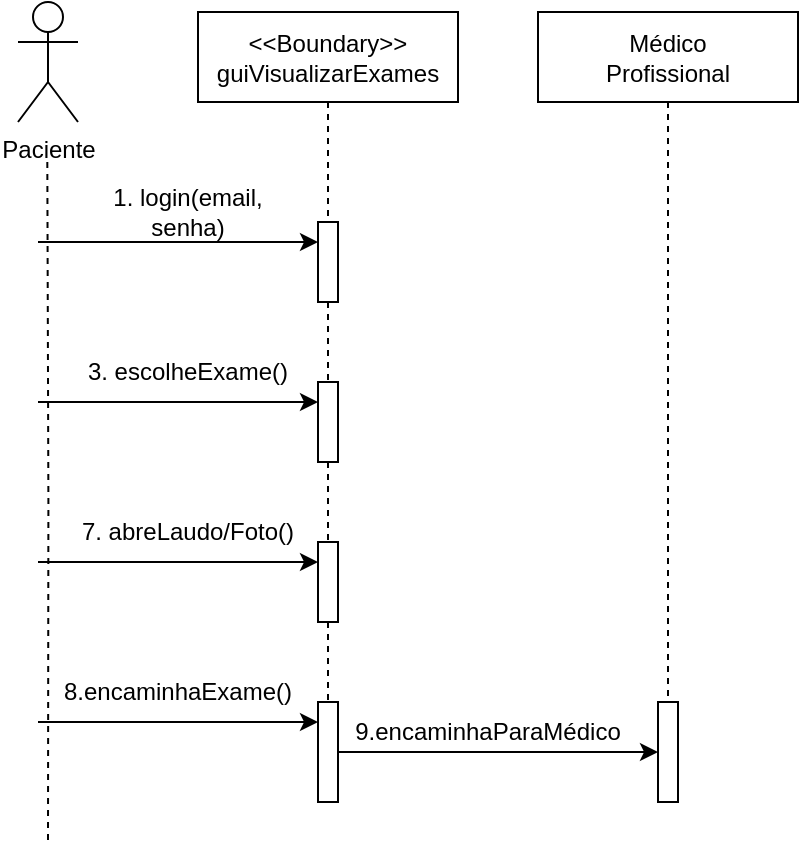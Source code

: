 <mxfile version="22.1.4" type="google">
  <diagram name="Page-1" id="2YBvvXClWsGukQMizWep">
    <mxGraphModel grid="1" page="1" gridSize="10" guides="1" tooltips="1" connect="1" arrows="1" fold="1" pageScale="1" pageWidth="850" pageHeight="1100" math="0" shadow="0">
      <root>
        <mxCell id="0" />
        <mxCell id="1" parent="0" />
        <mxCell id="sZk-NHT3sBqJV-j6Dsr8-18" style="edgeStyle=orthogonalEdgeStyle;rounded=0;orthogonalLoop=1;jettySize=auto;html=1;dashed=1;endArrow=none;endFill=0;" edge="1" parent="1">
          <mxGeometry relative="1" as="geometry">
            <mxPoint x="265" y="560" as="targetPoint" />
            <mxPoint x="264.66" y="220" as="sourcePoint" />
          </mxGeometry>
        </mxCell>
        <mxCell id="sZk-NHT3sBqJV-j6Dsr8-13" value="Paciente&lt;br&gt;" style="shape=umlActor;verticalLabelPosition=bottom;verticalAlign=top;html=1;outlineConnect=0;" vertex="1" parent="1">
          <mxGeometry x="250" y="140" width="30" height="60" as="geometry" />
        </mxCell>
        <mxCell id="sZk-NHT3sBqJV-j6Dsr8-20" value="" style="endArrow=classic;html=1;rounded=0;" edge="1" parent="1">
          <mxGeometry width="50" height="50" relative="1" as="geometry">
            <mxPoint x="260" y="260" as="sourcePoint" />
            <mxPoint x="400" y="260" as="targetPoint" />
          </mxGeometry>
        </mxCell>
        <mxCell id="sZk-NHT3sBqJV-j6Dsr8-44" style="edgeStyle=orthogonalEdgeStyle;rounded=0;orthogonalLoop=1;jettySize=auto;html=1;entryX=0.5;entryY=0;entryDx=0;entryDy=0;endArrow=none;endFill=0;dashed=1;" edge="1" parent="1" source="sZk-NHT3sBqJV-j6Dsr8-21" target="sZk-NHT3sBqJV-j6Dsr8-34">
          <mxGeometry relative="1" as="geometry" />
        </mxCell>
        <mxCell id="sZk-NHT3sBqJV-j6Dsr8-21" value="" style="rounded=0;whiteSpace=wrap;html=1;" vertex="1" parent="1">
          <mxGeometry x="400" y="250" width="10" height="40" as="geometry" />
        </mxCell>
        <mxCell id="sZk-NHT3sBqJV-j6Dsr8-31" style="edgeStyle=orthogonalEdgeStyle;rounded=0;orthogonalLoop=1;jettySize=auto;html=1;entryX=0.5;entryY=0;entryDx=0;entryDy=0;dashed=1;endArrow=none;endFill=0;" edge="1" parent="1" source="sZk-NHT3sBqJV-j6Dsr8-23" target="sZk-NHT3sBqJV-j6Dsr8-21">
          <mxGeometry relative="1" as="geometry" />
        </mxCell>
        <mxCell id="sZk-NHT3sBqJV-j6Dsr8-23" value="&amp;lt;&amp;lt;Boundary&amp;gt;&amp;gt;&lt;br&gt;guiVisualizarExames" style="rounded=0;whiteSpace=wrap;html=1;" vertex="1" parent="1">
          <mxGeometry x="340" y="145" width="130" height="45" as="geometry" />
        </mxCell>
        <mxCell id="sZk-NHT3sBqJV-j6Dsr8-33" value="1. login(email, senha)" style="text;html=1;strokeColor=none;fillColor=none;align=center;verticalAlign=middle;whiteSpace=wrap;rounded=0;" vertex="1" parent="1">
          <mxGeometry x="280" y="230" width="110" height="30" as="geometry" />
        </mxCell>
        <mxCell id="sZk-NHT3sBqJV-j6Dsr8-45" style="edgeStyle=orthogonalEdgeStyle;rounded=0;orthogonalLoop=1;jettySize=auto;html=1;entryX=0.5;entryY=0;entryDx=0;entryDy=0;endArrow=none;endFill=0;dashed=1;" edge="1" parent="1" source="sZk-NHT3sBqJV-j6Dsr8-34" target="sZk-NHT3sBqJV-j6Dsr8-35">
          <mxGeometry relative="1" as="geometry" />
        </mxCell>
        <mxCell id="sZk-NHT3sBqJV-j6Dsr8-34" value="" style="rounded=0;whiteSpace=wrap;html=1;" vertex="1" parent="1">
          <mxGeometry x="400" y="330" width="10" height="40" as="geometry" />
        </mxCell>
        <mxCell id="sZk-NHT3sBqJV-j6Dsr8-46" style="edgeStyle=orthogonalEdgeStyle;rounded=0;orthogonalLoop=1;jettySize=auto;html=1;entryX=0.5;entryY=0;entryDx=0;entryDy=0;dashed=1;endArrow=none;endFill=0;" edge="1" parent="1" source="sZk-NHT3sBqJV-j6Dsr8-35" target="sZk-NHT3sBqJV-j6Dsr8-36">
          <mxGeometry relative="1" as="geometry" />
        </mxCell>
        <mxCell id="sZk-NHT3sBqJV-j6Dsr8-35" value="" style="rounded=0;whiteSpace=wrap;html=1;" vertex="1" parent="1">
          <mxGeometry x="400" y="410" width="10" height="40" as="geometry" />
        </mxCell>
        <mxCell id="sZk-NHT3sBqJV-j6Dsr8-54" style="edgeStyle=orthogonalEdgeStyle;rounded=0;orthogonalLoop=1;jettySize=auto;html=1;entryX=0;entryY=0.5;entryDx=0;entryDy=0;" edge="1" parent="1" source="sZk-NHT3sBqJV-j6Dsr8-36" target="sZk-NHT3sBqJV-j6Dsr8-49">
          <mxGeometry relative="1" as="geometry" />
        </mxCell>
        <mxCell id="sZk-NHT3sBqJV-j6Dsr8-36" value="" style="rounded=0;whiteSpace=wrap;html=1;" vertex="1" parent="1">
          <mxGeometry x="400" y="490" width="10" height="50" as="geometry" />
        </mxCell>
        <mxCell id="sZk-NHT3sBqJV-j6Dsr8-37" value="" style="endArrow=classic;html=1;rounded=0;" edge="1" parent="1">
          <mxGeometry width="50" height="50" relative="1" as="geometry">
            <mxPoint x="260" y="340" as="sourcePoint" />
            <mxPoint x="400" y="340" as="targetPoint" />
          </mxGeometry>
        </mxCell>
        <mxCell id="sZk-NHT3sBqJV-j6Dsr8-38" value="" style="endArrow=classic;html=1;rounded=0;" edge="1" parent="1">
          <mxGeometry width="50" height="50" relative="1" as="geometry">
            <mxPoint x="260" y="420" as="sourcePoint" />
            <mxPoint x="400" y="420" as="targetPoint" />
          </mxGeometry>
        </mxCell>
        <mxCell id="sZk-NHT3sBqJV-j6Dsr8-39" value="" style="endArrow=classic;html=1;rounded=0;" edge="1" parent="1">
          <mxGeometry width="50" height="50" relative="1" as="geometry">
            <mxPoint x="260" y="500" as="sourcePoint" />
            <mxPoint x="400" y="500" as="targetPoint" />
          </mxGeometry>
        </mxCell>
        <mxCell id="sZk-NHT3sBqJV-j6Dsr8-41" value="3. escolheExame()" style="text;html=1;strokeColor=none;fillColor=none;align=center;verticalAlign=middle;whiteSpace=wrap;rounded=0;" vertex="1" parent="1">
          <mxGeometry x="280" y="310" width="110" height="30" as="geometry" />
        </mxCell>
        <mxCell id="sZk-NHT3sBqJV-j6Dsr8-42" value="7. abreLaudo/Foto()" style="text;html=1;strokeColor=none;fillColor=none;align=center;verticalAlign=middle;whiteSpace=wrap;rounded=0;" vertex="1" parent="1">
          <mxGeometry x="280" y="390" width="110" height="30" as="geometry" />
        </mxCell>
        <mxCell id="sZk-NHT3sBqJV-j6Dsr8-43" value="8.encaminhaExame()" style="text;html=1;strokeColor=none;fillColor=none;align=center;verticalAlign=middle;whiteSpace=wrap;rounded=0;" vertex="1" parent="1">
          <mxGeometry x="270" y="470" width="120" height="30" as="geometry" />
        </mxCell>
        <mxCell id="sZk-NHT3sBqJV-j6Dsr8-56" style="edgeStyle=orthogonalEdgeStyle;rounded=0;orthogonalLoop=1;jettySize=auto;html=1;entryX=0.5;entryY=0;entryDx=0;entryDy=0;dashed=1;endArrow=none;endFill=0;" edge="1" parent="1" source="sZk-NHT3sBqJV-j6Dsr8-47" target="sZk-NHT3sBqJV-j6Dsr8-49">
          <mxGeometry relative="1" as="geometry" />
        </mxCell>
        <mxCell id="sZk-NHT3sBqJV-j6Dsr8-47" value="Médico&lt;br&gt;Profissional" style="rounded=0;whiteSpace=wrap;html=1;" vertex="1" parent="1">
          <mxGeometry x="510" y="145" width="130" height="45" as="geometry" />
        </mxCell>
        <mxCell id="sZk-NHT3sBqJV-j6Dsr8-49" value="" style="rounded=0;whiteSpace=wrap;html=1;" vertex="1" parent="1">
          <mxGeometry x="570" y="490" width="10" height="50" as="geometry" />
        </mxCell>
        <mxCell id="sZk-NHT3sBqJV-j6Dsr8-55" value="9.encaminhaParaMédico" style="text;html=1;strokeColor=none;fillColor=none;align=center;verticalAlign=middle;whiteSpace=wrap;rounded=0;" vertex="1" parent="1">
          <mxGeometry x="420" y="490" width="130" height="30" as="geometry" />
        </mxCell>
      </root>
    </mxGraphModel>
  </diagram>
</mxfile>
